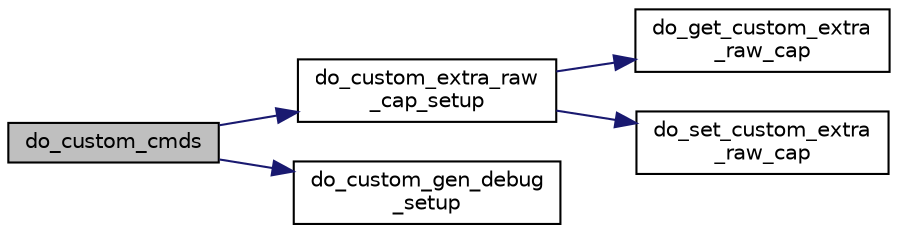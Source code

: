 digraph "do_custom_cmds"
{
 // INTERACTIVE_SVG=YES
 // LATEX_PDF_SIZE
  bgcolor="transparent";
  edge [fontname="Helvetica",fontsize="10",labelfontname="Helvetica",labelfontsize="10"];
  node [fontname="Helvetica",fontsize="10",shape=record];
  rankdir="LR";
  Node1 [label="do_custom_cmds",height=0.2,width=0.4,color="black", fillcolor="grey75", style="filled", fontcolor="black",tooltip=" "];
  Node1 -> Node2 [color="midnightblue",fontsize="10",style="solid",fontname="Helvetica"];
  Node2 [label="do_custom_extra_raw\l_cap_setup",height=0.2,width=0.4,color="black",URL="$d5/d66/custom__extra__raw__cfg_8c.html#a8189ccdba1cd5544c04153d29aa7ea58",tooltip=" "];
  Node2 -> Node3 [color="midnightblue",fontsize="10",style="solid",fontname="Helvetica"];
  Node3 [label="do_get_custom_extra\l_raw_cap",height=0.2,width=0.4,color="black",URL="$d5/d66/custom__extra__raw__cfg_8c.html#adb71d744b0283c9882b0bfa15f8b3a30",tooltip=" "];
  Node2 -> Node4 [color="midnightblue",fontsize="10",style="solid",fontname="Helvetica"];
  Node4 [label="do_set_custom_extra\l_raw_cap",height=0.2,width=0.4,color="black",URL="$d5/d66/custom__extra__raw__cfg_8c.html#a75194ef9b7296ffbeabbc8a0a7ec8c5d",tooltip=" "];
  Node1 -> Node5 [color="midnightblue",fontsize="10",style="solid",fontname="Helvetica"];
  Node5 [label="do_custom_gen_debug\l_setup",height=0.2,width=0.4,color="black",URL="$db/deb/custom__cfg_8c.html#a4b8a6d4d573ab2e39617a06efd851410",tooltip=" "];
}
